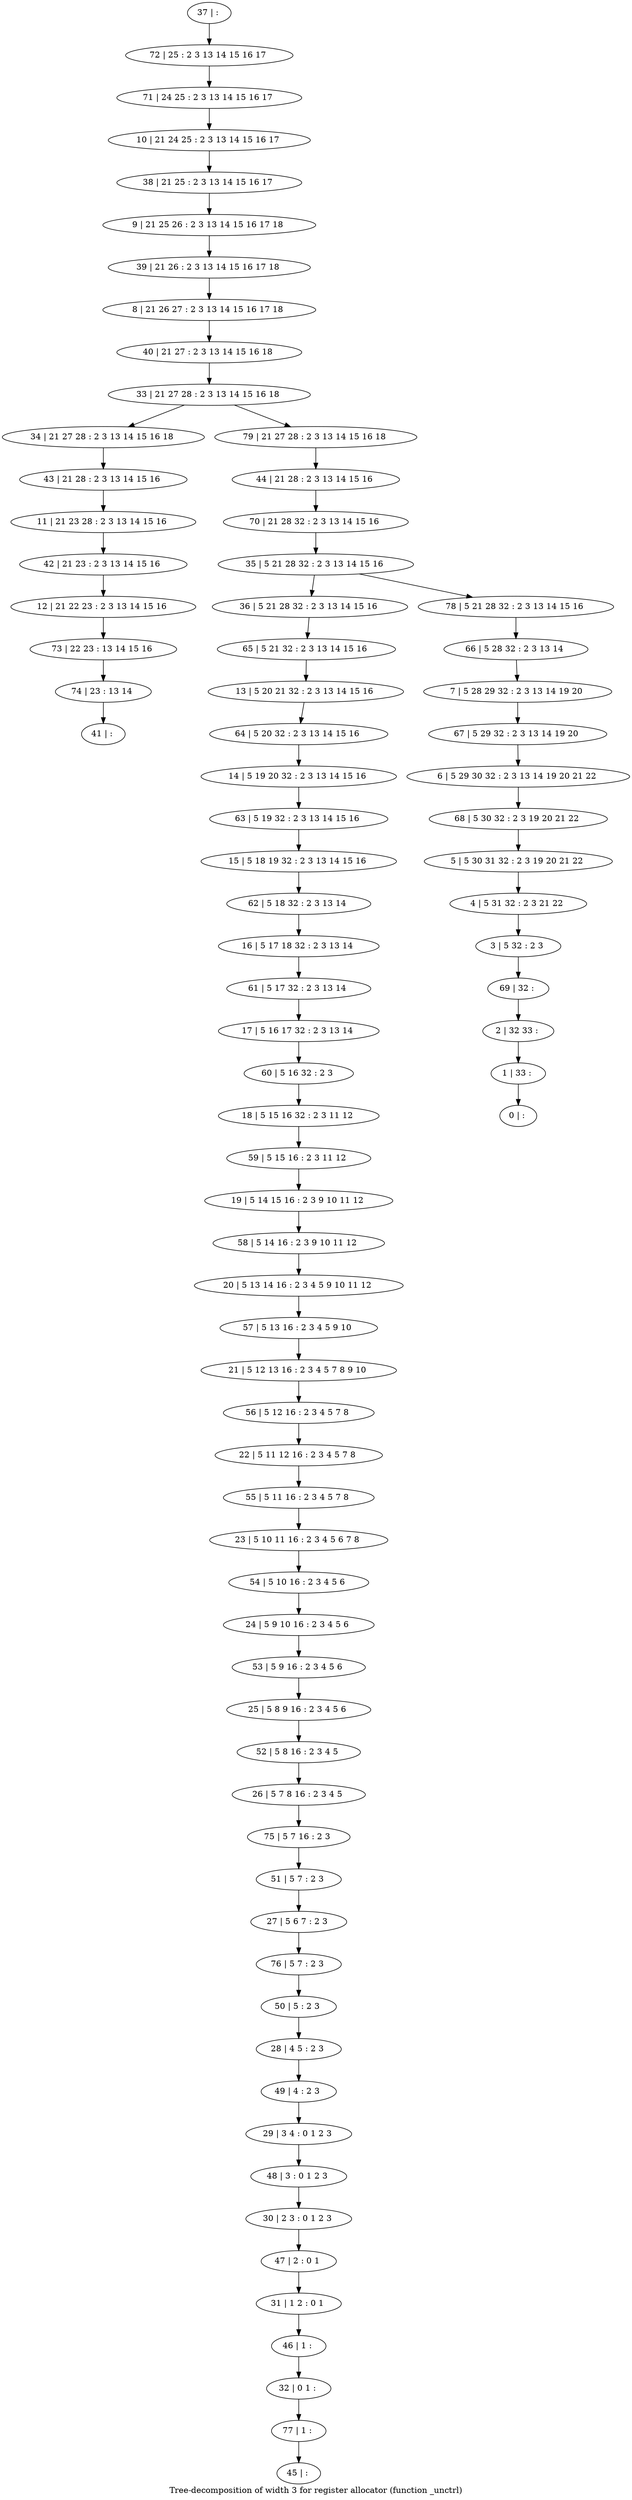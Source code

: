digraph G {
graph [label="Tree-decomposition of width 3 for register allocator (function _unctrl)"]
0[label="0 | : "];
1[label="1 | 33 : "];
2[label="2 | 32 33 : "];
3[label="3 | 5 32 : 2 3 "];
4[label="4 | 5 31 32 : 2 3 21 22 "];
5[label="5 | 5 30 31 32 : 2 3 19 20 21 22 "];
6[label="6 | 5 29 30 32 : 2 3 13 14 19 20 21 22 "];
7[label="7 | 5 28 29 32 : 2 3 13 14 19 20 "];
8[label="8 | 21 26 27 : 2 3 13 14 15 16 17 18 "];
9[label="9 | 21 25 26 : 2 3 13 14 15 16 17 18 "];
10[label="10 | 21 24 25 : 2 3 13 14 15 16 17 "];
11[label="11 | 21 23 28 : 2 3 13 14 15 16 "];
12[label="12 | 21 22 23 : 2 3 13 14 15 16 "];
13[label="13 | 5 20 21 32 : 2 3 13 14 15 16 "];
14[label="14 | 5 19 20 32 : 2 3 13 14 15 16 "];
15[label="15 | 5 18 19 32 : 2 3 13 14 15 16 "];
16[label="16 | 5 17 18 32 : 2 3 13 14 "];
17[label="17 | 5 16 17 32 : 2 3 13 14 "];
18[label="18 | 5 15 16 32 : 2 3 11 12 "];
19[label="19 | 5 14 15 16 : 2 3 9 10 11 12 "];
20[label="20 | 5 13 14 16 : 2 3 4 5 9 10 11 12 "];
21[label="21 | 5 12 13 16 : 2 3 4 5 7 8 9 10 "];
22[label="22 | 5 11 12 16 : 2 3 4 5 7 8 "];
23[label="23 | 5 10 11 16 : 2 3 4 5 6 7 8 "];
24[label="24 | 5 9 10 16 : 2 3 4 5 6 "];
25[label="25 | 5 8 9 16 : 2 3 4 5 6 "];
26[label="26 | 5 7 8 16 : 2 3 4 5 "];
27[label="27 | 5 6 7 : 2 3 "];
28[label="28 | 4 5 : 2 3 "];
29[label="29 | 3 4 : 0 1 2 3 "];
30[label="30 | 2 3 : 0 1 2 3 "];
31[label="31 | 1 2 : 0 1 "];
32[label="32 | 0 1 : "];
33[label="33 | 21 27 28 : 2 3 13 14 15 16 18 "];
34[label="34 | 21 27 28 : 2 3 13 14 15 16 18 "];
35[label="35 | 5 21 28 32 : 2 3 13 14 15 16 "];
36[label="36 | 5 21 28 32 : 2 3 13 14 15 16 "];
37[label="37 | : "];
38[label="38 | 21 25 : 2 3 13 14 15 16 17 "];
39[label="39 | 21 26 : 2 3 13 14 15 16 17 18 "];
40[label="40 | 21 27 : 2 3 13 14 15 16 18 "];
41[label="41 | : "];
42[label="42 | 21 23 : 2 3 13 14 15 16 "];
43[label="43 | 21 28 : 2 3 13 14 15 16 "];
44[label="44 | 21 28 : 2 3 13 14 15 16 "];
45[label="45 | : "];
46[label="46 | 1 : "];
47[label="47 | 2 : 0 1 "];
48[label="48 | 3 : 0 1 2 3 "];
49[label="49 | 4 : 2 3 "];
50[label="50 | 5 : 2 3 "];
51[label="51 | 5 7 : 2 3 "];
52[label="52 | 5 8 16 : 2 3 4 5 "];
53[label="53 | 5 9 16 : 2 3 4 5 6 "];
54[label="54 | 5 10 16 : 2 3 4 5 6 "];
55[label="55 | 5 11 16 : 2 3 4 5 7 8 "];
56[label="56 | 5 12 16 : 2 3 4 5 7 8 "];
57[label="57 | 5 13 16 : 2 3 4 5 9 10 "];
58[label="58 | 5 14 16 : 2 3 9 10 11 12 "];
59[label="59 | 5 15 16 : 2 3 11 12 "];
60[label="60 | 5 16 32 : 2 3 "];
61[label="61 | 5 17 32 : 2 3 13 14 "];
62[label="62 | 5 18 32 : 2 3 13 14 "];
63[label="63 | 5 19 32 : 2 3 13 14 15 16 "];
64[label="64 | 5 20 32 : 2 3 13 14 15 16 "];
65[label="65 | 5 21 32 : 2 3 13 14 15 16 "];
66[label="66 | 5 28 32 : 2 3 13 14 "];
67[label="67 | 5 29 32 : 2 3 13 14 19 20 "];
68[label="68 | 5 30 32 : 2 3 19 20 21 22 "];
69[label="69 | 32 : "];
70[label="70 | 21 28 32 : 2 3 13 14 15 16 "];
71[label="71 | 24 25 : 2 3 13 14 15 16 17 "];
72[label="72 | 25 : 2 3 13 14 15 16 17 "];
73[label="73 | 22 23 : 13 14 15 16 "];
74[label="74 | 23 : 13 14 "];
75[label="75 | 5 7 16 : 2 3 "];
76[label="76 | 5 7 : 2 3 "];
77[label="77 | 1 : "];
78[label="78 | 5 21 28 32 : 2 3 13 14 15 16 "];
79[label="79 | 21 27 28 : 2 3 13 14 15 16 18 "];
42->12 ;
11->42 ;
43->11 ;
34->43 ;
46->32 ;
31->46 ;
47->31 ;
30->47 ;
48->30 ;
29->48 ;
49->29 ;
28->49 ;
50->28 ;
51->27 ;
52->26 ;
25->52 ;
53->25 ;
24->53 ;
54->24 ;
23->54 ;
55->23 ;
22->55 ;
56->22 ;
21->56 ;
57->21 ;
20->57 ;
58->20 ;
19->58 ;
59->19 ;
18->59 ;
60->18 ;
17->60 ;
61->17 ;
16->61 ;
62->16 ;
15->62 ;
63->15 ;
14->63 ;
64->14 ;
13->64 ;
65->13 ;
36->65 ;
12->73 ;
74->41 ;
73->74 ;
75->51 ;
26->75 ;
76->50 ;
27->76 ;
77->45 ;
32->77 ;
37->72 ;
72->71 ;
71->10 ;
10->38 ;
38->9 ;
9->39 ;
39->8 ;
8->40 ;
40->33 ;
44->70 ;
70->35 ;
66->7 ;
7->67 ;
67->6 ;
6->68 ;
68->5 ;
5->4 ;
4->3 ;
3->69 ;
69->2 ;
2->1 ;
1->0 ;
78->66 ;
79->44 ;
35->36 ;
35->78 ;
33->34 ;
33->79 ;
}
